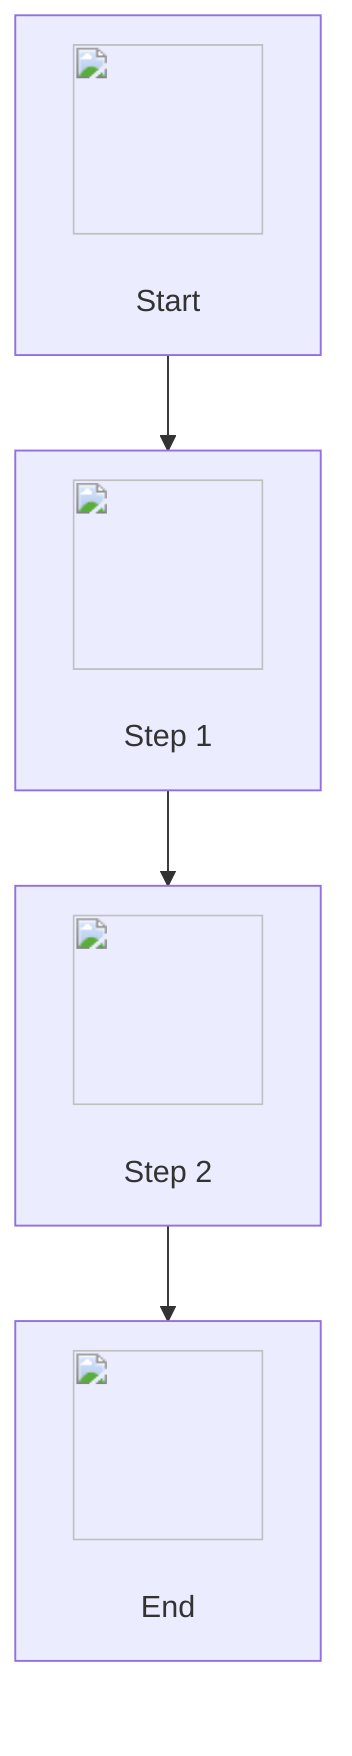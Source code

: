 graph TD
    A["<img src='icons/database.svg' width=100 height=100/> <br/> Start"] --> B["<img src='icons/file.svg' width=100 height=100/> <br/> Step 1"]
    B --> C["<img src='icons/brain.svg' width=100 height=100/> <br/> Step 2"]
    C --> D["<img src='icons/table.svg' width=100 height=100/> <br/> End"]